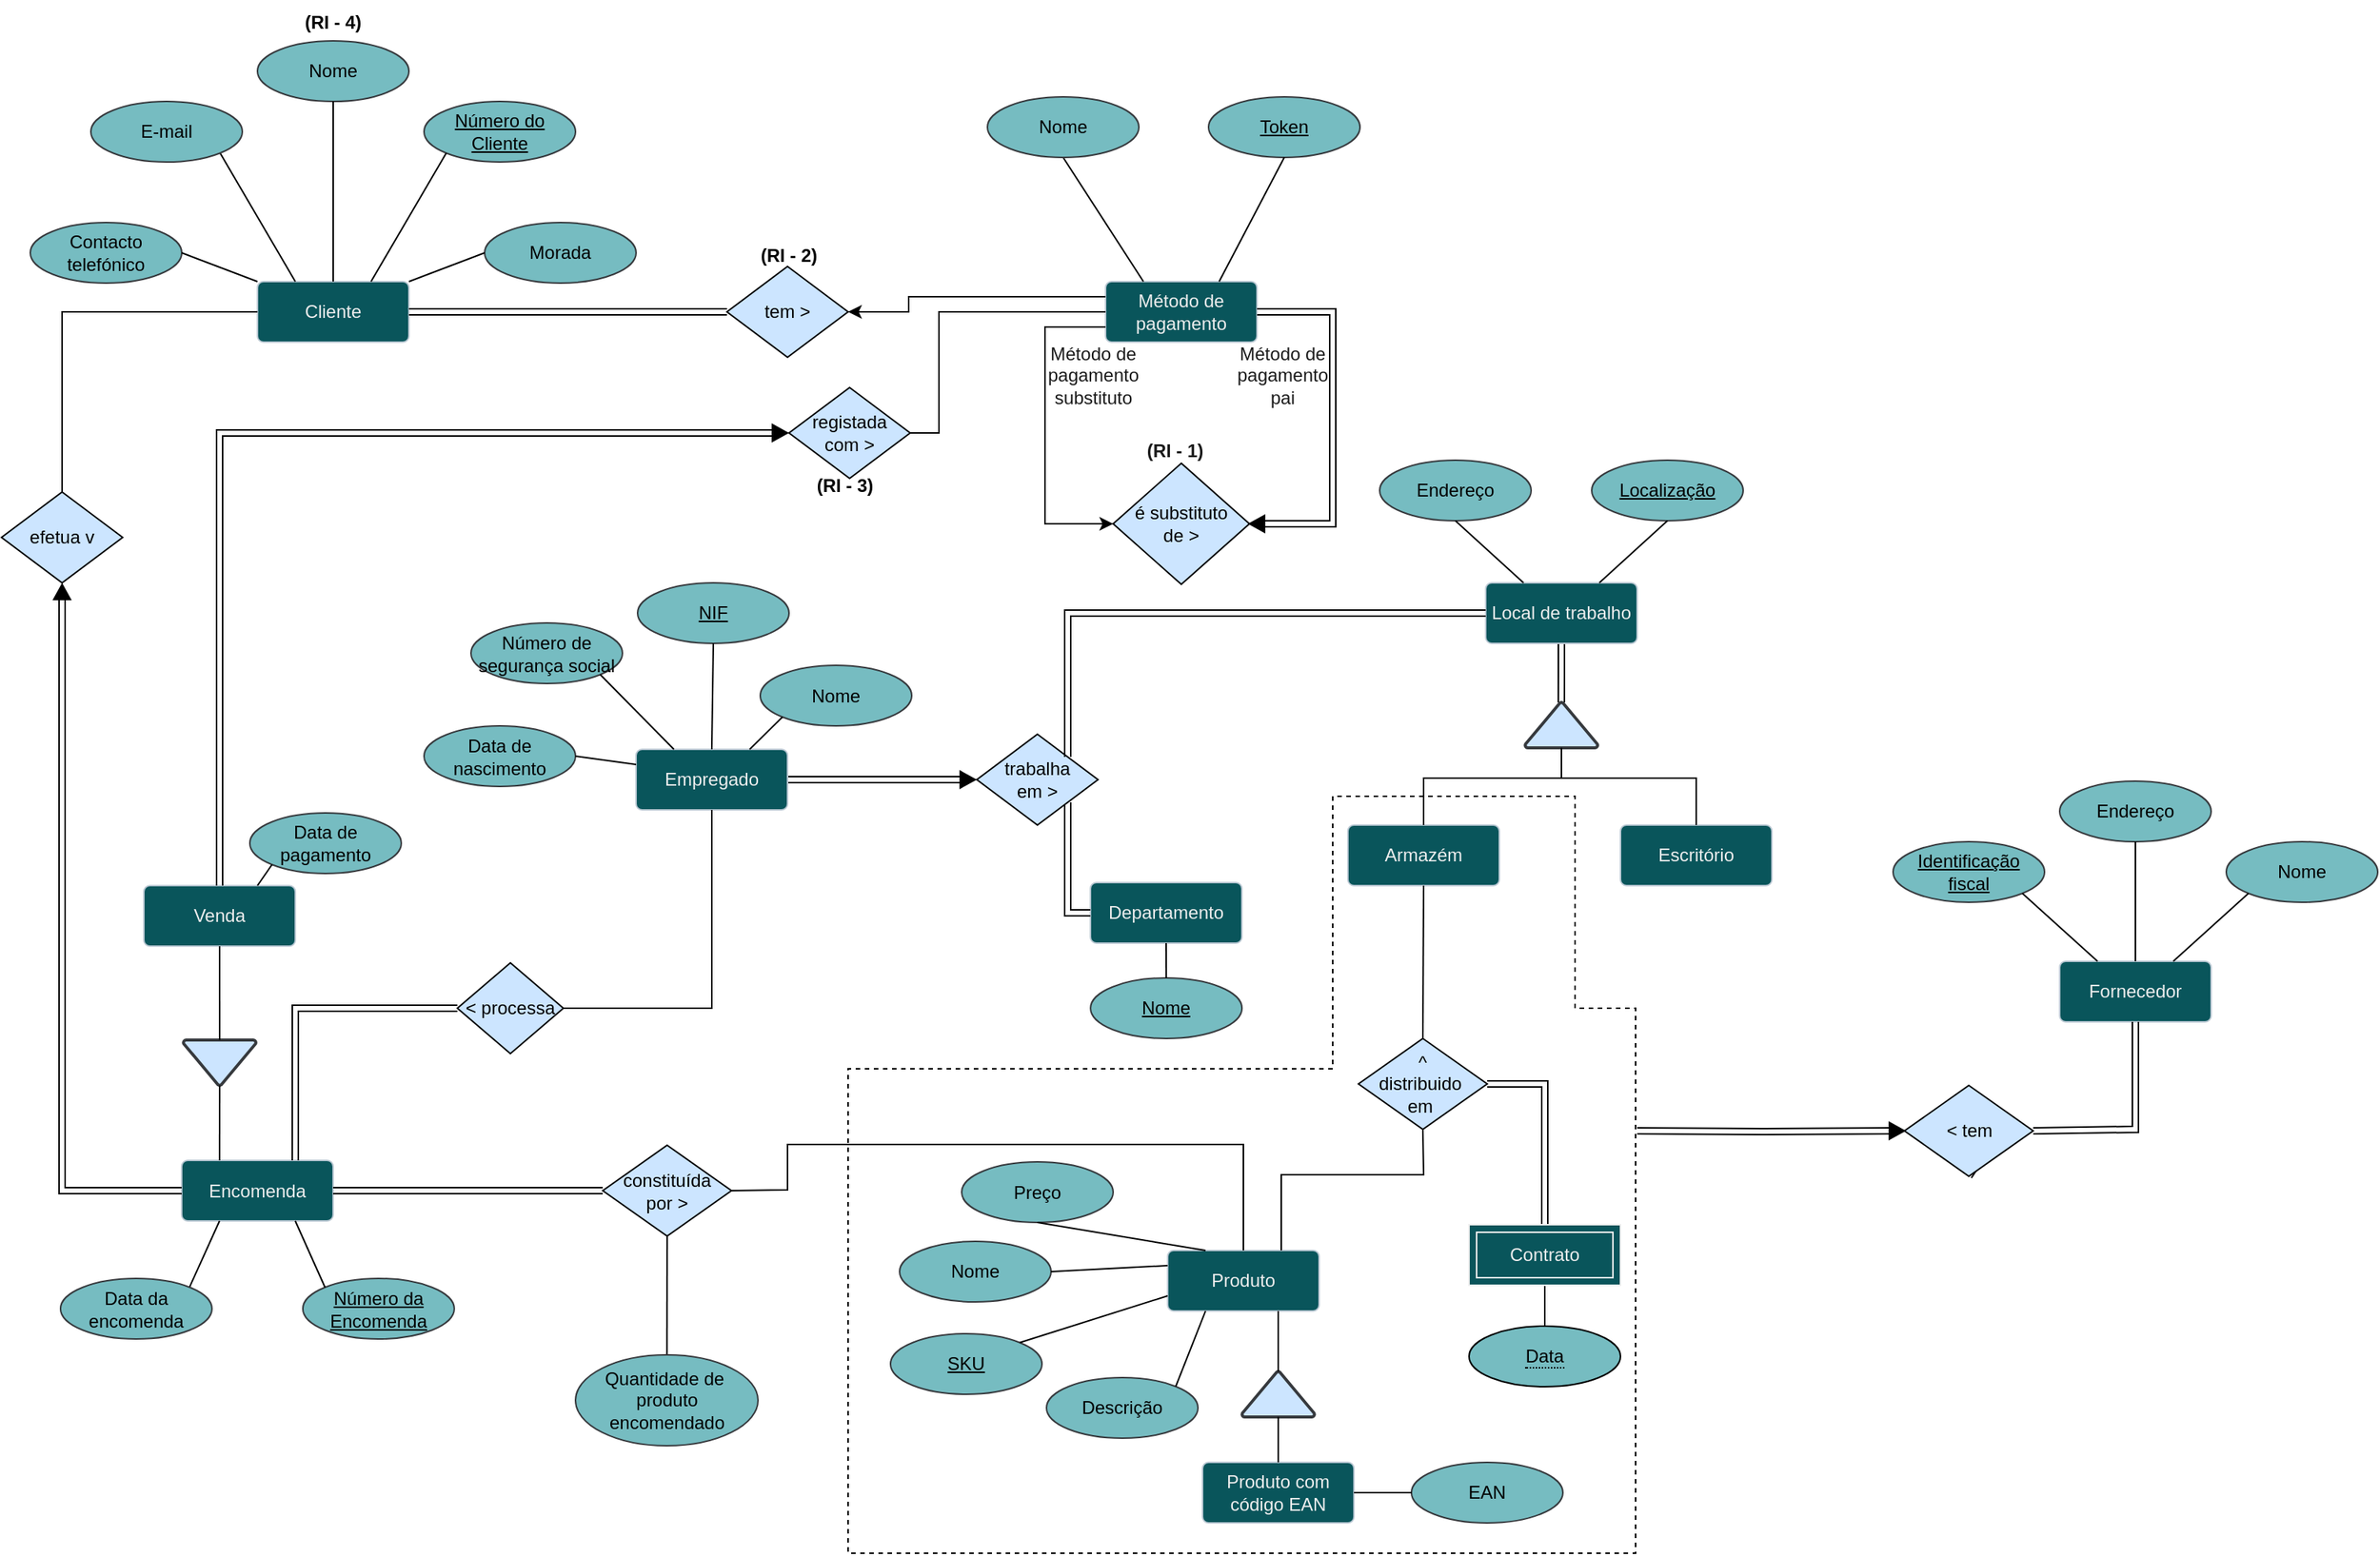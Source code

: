 <mxfile version="21.3.2" type="device">
  <diagram name="Página-1" id="ItoCFEnh0fc0-_jOK2Rc">
    <mxGraphModel dx="1877" dy="1746" grid="1" gridSize="10" guides="1" tooltips="1" connect="1" arrows="1" fold="1" page="1" pageScale="1" pageWidth="827" pageHeight="1169" background="#ffffff" math="0" shadow="0">
      <root>
        <mxCell id="0" />
        <mxCell id="1" parent="0" />
        <mxCell id="ulnthqZ8hp1moQ3BsTgQ-2" value="Cliente" style="rounded=1;arcSize=10;whiteSpace=wrap;html=1;align=center;labelBackgroundColor=none;fillColor=#09555B;strokeColor=#BAC8D3;fontColor=#EEEEEE;" parent="1" vertex="1">
          <mxGeometry x="50" y="40" width="100" height="40" as="geometry" />
        </mxCell>
        <mxCell id="fjhzI5hMC6Ckn3JjvEL3-2" value="Número do Cliente" style="ellipse;whiteSpace=wrap;html=1;align=center;fontStyle=4;labelBackgroundColor=none;fillColor=#76BCC1;strokeColor=#36393d;" parent="1" vertex="1">
          <mxGeometry x="160" y="-79" width="100" height="40" as="geometry" />
        </mxCell>
        <mxCell id="fjhzI5hMC6Ckn3JjvEL3-5" value="Contacto telefónico" style="ellipse;whiteSpace=wrap;html=1;align=center;labelBackgroundColor=none;fillColor=#76BCC1;strokeColor=#36393d;" parent="1" vertex="1">
          <mxGeometry x="-100" y="1" width="100" height="40" as="geometry" />
        </mxCell>
        <mxCell id="fjhzI5hMC6Ckn3JjvEL3-6" value="Morada" style="ellipse;whiteSpace=wrap;html=1;align=center;labelBackgroundColor=none;fillColor=#76BCC1;strokeColor=#36393d;" parent="1" vertex="1">
          <mxGeometry x="200" y="1" width="100" height="40" as="geometry" />
        </mxCell>
        <mxCell id="fjhzI5hMC6Ckn3JjvEL3-8" value="Nome" style="ellipse;whiteSpace=wrap;html=1;align=center;labelBackgroundColor=none;fillColor=#76BCC1;strokeColor=#36393d;" parent="1" vertex="1">
          <mxGeometry x="50" y="-119" width="100" height="40" as="geometry" />
        </mxCell>
        <mxCell id="fjhzI5hMC6Ckn3JjvEL3-13" value="Encomenda" style="rounded=1;arcSize=10;whiteSpace=wrap;html=1;align=center;labelBackgroundColor=none;fillColor=#09555B;strokeColor=#BAC8D3;fontColor=#EEEEEE;" parent="1" vertex="1">
          <mxGeometry x="-0.04" y="620.5" width="100" height="40" as="geometry" />
        </mxCell>
        <mxCell id="fjhzI5hMC6Ckn3JjvEL3-14" value="Número da Encomenda" style="ellipse;whiteSpace=wrap;html=1;align=center;fontStyle=4;labelBackgroundColor=none;fillColor=#76BCC1;strokeColor=#36393d;" parent="1" vertex="1">
          <mxGeometry x="79.96" y="698.5" width="100" height="40" as="geometry" />
        </mxCell>
        <mxCell id="fjhzI5hMC6Ckn3JjvEL3-26" value="Método de pagamento" style="rounded=1;arcSize=10;whiteSpace=wrap;html=1;align=center;labelBackgroundColor=none;fillColor=#09555B;strokeColor=#BAC8D3;fontColor=#EEEEEE;" parent="1" vertex="1">
          <mxGeometry x="610" y="40" width="100" height="40" as="geometry" />
        </mxCell>
        <mxCell id="fjhzI5hMC6Ckn3JjvEL3-27" value="Token" style="ellipse;whiteSpace=wrap;html=1;align=center;fontStyle=4;labelBackgroundColor=none;fillColor=#76BCC1;strokeColor=#36393d;" parent="1" vertex="1">
          <mxGeometry x="678" y="-82" width="100" height="40" as="geometry" />
        </mxCell>
        <mxCell id="fjhzI5hMC6Ckn3JjvEL3-37" value="Método de pagamento substituto" style="text;strokeColor=none;align=center;fillColor=none;html=1;verticalAlign=middle;whiteSpace=wrap;rounded=0;fontColor=#1A1A1A;" parent="1" vertex="1">
          <mxGeometry x="572" y="87" width="60" height="30" as="geometry" />
        </mxCell>
        <mxCell id="fjhzI5hMC6Ckn3JjvEL3-47" value="&lt;b style=&quot;border-color: var(--border-color);&quot;&gt;(RI - 1)&lt;/b&gt;" style="text;strokeColor=none;align=center;fillColor=none;html=1;verticalAlign=middle;whiteSpace=wrap;rounded=0;fontColor=#1A1A1A;" parent="1" vertex="1">
          <mxGeometry x="626" y="137" width="60" height="30" as="geometry" />
        </mxCell>
        <mxCell id="fjhzI5hMC6Ckn3JjvEL3-52" value="Produto" style="rounded=1;arcSize=10;whiteSpace=wrap;html=1;align=center;labelBackgroundColor=none;fillColor=#09555B;strokeColor=#BAC8D3;fontColor=#EEEEEE;" parent="1" vertex="1">
          <mxGeometry x="651" y="680" width="100" height="40" as="geometry" />
        </mxCell>
        <mxCell id="fjhzI5hMC6Ckn3JjvEL3-53" value="SKU" style="ellipse;whiteSpace=wrap;html=1;align=center;fontStyle=4;labelBackgroundColor=none;fillColor=#76BCC1;strokeColor=#36393d;" parent="1" vertex="1">
          <mxGeometry x="468" y="735" width="100" height="40" as="geometry" />
        </mxCell>
        <mxCell id="fjhzI5hMC6Ckn3JjvEL3-56" value="Nome" style="ellipse;whiteSpace=wrap;html=1;align=center;labelBackgroundColor=none;fillColor=#76BCC1;strokeColor=#36393d;shadow=0;" parent="1" vertex="1">
          <mxGeometry x="474" y="674" width="100" height="40" as="geometry" />
        </mxCell>
        <mxCell id="fjhzI5hMC6Ckn3JjvEL3-59" value="Descrição" style="ellipse;whiteSpace=wrap;html=1;align=center;strokeColor=#36393d;fillColor=#76BCC1;" parent="1" vertex="1">
          <mxGeometry x="571" y="764" width="100" height="40" as="geometry" />
        </mxCell>
        <mxCell id="fjhzI5hMC6Ckn3JjvEL3-60" value="Preço" style="ellipse;whiteSpace=wrap;html=1;align=center;strokeColor=#36393d;fillColor=#76BCC1;" parent="1" vertex="1">
          <mxGeometry x="515" y="621.5" width="100" height="40" as="geometry" />
        </mxCell>
        <mxCell id="fjhzI5hMC6Ckn3JjvEL3-69" value="" style="strokeWidth=2;html=1;shape=mxgraph.flowchart.extract_or_measurement;whiteSpace=wrap;strokeColor=#36393d;fillColor=#cce5ff;direction=west;" parent="1" vertex="1">
          <mxGeometry x="1.07" y="541" width="47.93" height="30" as="geometry" />
        </mxCell>
        <mxCell id="fjhzI5hMC6Ckn3JjvEL3-71" value="Venda" style="rounded=1;arcSize=10;whiteSpace=wrap;html=1;align=center;labelBackgroundColor=none;fillColor=#09555B;strokeColor=#BAC8D3;fontColor=#EEEEEE;" parent="1" vertex="1">
          <mxGeometry x="-25" y="439" width="100" height="40" as="geometry" />
        </mxCell>
        <mxCell id="fjhzI5hMC6Ckn3JjvEL3-72" value="Data de pagamento" style="ellipse;whiteSpace=wrap;html=1;align=center;fontStyle=0;labelBackgroundColor=none;fillColor=#76BCC1;strokeColor=#36393d;" parent="1" vertex="1">
          <mxGeometry x="44.96" y="391" width="100" height="40" as="geometry" />
        </mxCell>
        <mxCell id="fjhzI5hMC6Ckn3JjvEL3-76" value="Fornecedor" style="rounded=1;arcSize=10;whiteSpace=wrap;html=1;align=center;labelBackgroundColor=none;fillColor=#09555B;strokeColor=#BAC8D3;fontColor=#EEEEEE;" parent="1" vertex="1">
          <mxGeometry x="1240" y="489" width="100" height="40" as="geometry" />
        </mxCell>
        <mxCell id="fjhzI5hMC6Ckn3JjvEL3-78" value="Nome" style="ellipse;whiteSpace=wrap;html=1;align=center;labelBackgroundColor=none;fillColor=#76BCC1;strokeColor=#36393d;shadow=0;" parent="1" vertex="1">
          <mxGeometry x="1350" y="410" width="100" height="40" as="geometry" />
        </mxCell>
        <mxCell id="fjhzI5hMC6Ckn3JjvEL3-84" value="Endereço" style="ellipse;whiteSpace=wrap;html=1;align=center;strokeColor=#36393d;fillColor=#76BCC1;" parent="1" vertex="1">
          <mxGeometry x="1240" y="370" width="100" height="40" as="geometry" />
        </mxCell>
        <mxCell id="fjhzI5hMC6Ckn3JjvEL3-87" value="Identificação fiscal" style="ellipse;whiteSpace=wrap;html=1;align=center;fontStyle=4;strokeColor=#36393d;fillColor=#76BCC1;" parent="1" vertex="1">
          <mxGeometry x="1130" y="410" width="100" height="40" as="geometry" />
        </mxCell>
        <mxCell id="HBzrt0_QNmEuBICVA7XL-15" style="edgeStyle=orthogonalEdgeStyle;shape=link;rounded=0;orthogonalLoop=1;jettySize=auto;html=1;exitX=1;exitY=0.5;exitDx=0;exitDy=0;entryX=0;entryY=0.5;entryDx=0;entryDy=0;" parent="1" source="fjhzI5hMC6Ckn3JjvEL3-134" target="HBzrt0_QNmEuBICVA7XL-12" edge="1">
          <mxGeometry relative="1" as="geometry" />
        </mxCell>
        <mxCell id="fjhzI5hMC6Ckn3JjvEL3-134" value="Empregado" style="rounded=1;arcSize=10;whiteSpace=wrap;html=1;align=center;labelBackgroundColor=none;fillColor=#09555B;strokeColor=#BAC8D3;fontColor=#EEEEEE;" parent="1" vertex="1">
          <mxGeometry x="300" y="349" width="100" height="40" as="geometry" />
        </mxCell>
        <mxCell id="fjhzI5hMC6Ckn3JjvEL3-135" value="NIF" style="ellipse;whiteSpace=wrap;html=1;align=center;fontStyle=4;labelBackgroundColor=none;fillColor=#76BCC1;strokeColor=#36393d;" parent="1" vertex="1">
          <mxGeometry x="301" y="239" width="100" height="40" as="geometry" />
        </mxCell>
        <mxCell id="fjhzI5hMC6Ckn3JjvEL3-137" value="Data de nascimento" style="ellipse;whiteSpace=wrap;html=1;align=center;labelBackgroundColor=none;fillColor=#76BCC1;strokeColor=#36393d;" parent="1" vertex="1">
          <mxGeometry x="160" y="333.5" width="100" height="40" as="geometry" />
        </mxCell>
        <mxCell id="fjhzI5hMC6Ckn3JjvEL3-138" value="Nome" style="ellipse;whiteSpace=wrap;html=1;align=center;labelBackgroundColor=none;fillColor=#76BCC1;strokeColor=#36393d;" parent="1" vertex="1">
          <mxGeometry x="382" y="293.5" width="100" height="40" as="geometry" />
        </mxCell>
        <mxCell id="fjhzI5hMC6Ckn3JjvEL3-149" value="Número de segurança social" style="ellipse;whiteSpace=wrap;html=1;align=center;strokeColor=#36393d;fillColor=#76BCC1;" parent="1" vertex="1">
          <mxGeometry x="191" y="265.5" width="100" height="40" as="geometry" />
        </mxCell>
        <mxCell id="fjhzI5hMC6Ckn3JjvEL3-152" value="Departamento" style="rounded=1;arcSize=10;whiteSpace=wrap;html=1;align=center;labelBackgroundColor=none;fillColor=#09555B;strokeColor=#BAC8D3;fontColor=#EEEEEE;" parent="1" vertex="1">
          <mxGeometry x="600" y="437" width="100" height="40" as="geometry" />
        </mxCell>
        <mxCell id="fjhzI5hMC6Ckn3JjvEL3-155" style="edgeStyle=orthogonalEdgeStyle;shape=link;rounded=0;orthogonalLoop=1;jettySize=auto;html=1;exitX=0.5;exitY=1;exitDx=0;exitDy=0;strokeColor=#000000;fontColor=#1A1A1A;" parent="1" source="fjhzI5hMC6Ckn3JjvEL3-156" target="fjhzI5hMC6Ckn3JjvEL3-160" edge="1">
          <mxGeometry relative="1" as="geometry">
            <mxPoint x="887.429" y="380" as="targetPoint" />
          </mxGeometry>
        </mxCell>
        <mxCell id="fjhzI5hMC6Ckn3JjvEL3-156" value="Local de trabalho" style="rounded=1;arcSize=10;whiteSpace=wrap;html=1;align=center;labelBackgroundColor=none;fillColor=#09555B;strokeColor=#BAC8D3;fontColor=#EEEEEE;" parent="1" vertex="1">
          <mxGeometry x="861" y="239" width="100" height="40" as="geometry" />
        </mxCell>
        <mxCell id="fjhzI5hMC6Ckn3JjvEL3-157" value="Localização" style="ellipse;whiteSpace=wrap;html=1;align=center;fontStyle=4;labelBackgroundColor=none;fillColor=#76BCC1;strokeColor=#36393d;" parent="1" vertex="1">
          <mxGeometry x="931" y="158" width="100" height="40" as="geometry" />
        </mxCell>
        <mxCell id="fjhzI5hMC6Ckn3JjvEL3-159" value="Endereço" style="ellipse;whiteSpace=wrap;html=1;align=center;labelBackgroundColor=none;fillColor=#76bcc1;strokeColor=#36393d;shadow=0;gradientColor=none;" parent="1" vertex="1">
          <mxGeometry x="791" y="158" width="100" height="40" as="geometry" />
        </mxCell>
        <mxCell id="fjhzI5hMC6Ckn3JjvEL3-160" value="" style="strokeWidth=2;html=1;shape=mxgraph.flowchart.extract_or_measurement;whiteSpace=wrap;strokeColor=#36393d;fillColor=#cce5ff;" parent="1" vertex="1">
          <mxGeometry x="887.04" y="318" width="47.93" height="30" as="geometry" />
        </mxCell>
        <mxCell id="fjhzI5hMC6Ckn3JjvEL3-161" value="Escritório" style="rounded=1;arcSize=10;whiteSpace=wrap;html=1;align=center;labelBackgroundColor=none;fillColor=#09555B;strokeColor=#BAC8D3;fontColor=#EEEEEE;" parent="1" vertex="1">
          <mxGeometry x="950" y="399" width="100" height="40" as="geometry" />
        </mxCell>
        <mxCell id="fjhzI5hMC6Ckn3JjvEL3-163" value="" style="endArrow=none;html=1;rounded=0;strokeColor=#000000;fontColor=#1A1A1A;exitX=0.5;exitY=1;exitDx=0;exitDy=0;exitPerimeter=0;entryX=0.5;entryY=0;entryDx=0;entryDy=0;" parent="1" source="fjhzI5hMC6Ckn3JjvEL3-160" target="fjhzI5hMC6Ckn3JjvEL3-161" edge="1">
          <mxGeometry relative="1" as="geometry">
            <mxPoint x="837" y="360" as="sourcePoint" />
            <mxPoint x="997" y="360" as="targetPoint" />
            <Array as="points">
              <mxPoint x="911" y="368" />
              <mxPoint x="1000" y="368" />
            </Array>
          </mxGeometry>
        </mxCell>
        <mxCell id="fjhzI5hMC6Ckn3JjvEL3-172" value="Armazém" style="rounded=1;arcSize=10;whiteSpace=wrap;html=1;align=center;labelBackgroundColor=none;fillColor=#09555B;strokeColor=#BAC8D3;fontColor=#EEEEEE;" parent="1" vertex="1">
          <mxGeometry x="770" y="399" width="100" height="40" as="geometry" />
        </mxCell>
        <mxCell id="fjhzI5hMC6Ckn3JjvEL3-173" value="" style="endArrow=none;html=1;rounded=0;strokeColor=#000000;fontColor=#1A1A1A;exitX=0.5;exitY=1;exitDx=0;exitDy=0;exitPerimeter=0;entryX=0.5;entryY=0;entryDx=0;entryDy=0;" parent="1" source="fjhzI5hMC6Ckn3JjvEL3-160" target="fjhzI5hMC6Ckn3JjvEL3-172" edge="1">
          <mxGeometry relative="1" as="geometry">
            <mxPoint x="911" y="318" as="sourcePoint" />
            <mxPoint x="1071" y="318" as="targetPoint" />
            <Array as="points">
              <mxPoint x="911" y="368" />
              <mxPoint x="820" y="368" />
            </Array>
          </mxGeometry>
        </mxCell>
        <mxCell id="fsZiaamCpNhLpa2996Bd-9" value="&lt;font&gt;tem &amp;gt;&lt;/font&gt;" style="shape=rhombus;perimeter=rhombusPerimeter;whiteSpace=wrap;html=1;align=center;fillColor=#CCE5FF;fontColor=#000000;" parent="1" vertex="1">
          <mxGeometry x="360" y="30" width="80" height="60" as="geometry" />
        </mxCell>
        <mxCell id="fsZiaamCpNhLpa2996Bd-11" style="edgeStyle=orthogonalEdgeStyle;shape=link;rounded=0;orthogonalLoop=1;jettySize=auto;html=1;exitX=0;exitY=0.5;exitDx=0;exitDy=0;strokeColor=#000000;fontColor=#1A1A1A;entryX=1;entryY=0.5;entryDx=0;entryDy=0;" parent="1" source="fsZiaamCpNhLpa2996Bd-9" target="ulnthqZ8hp1moQ3BsTgQ-2" edge="1">
          <mxGeometry relative="1" as="geometry">
            <mxPoint x="249.55" y="80" as="targetPoint" />
            <mxPoint x="249.55" y="40" as="sourcePoint" />
            <Array as="points" />
          </mxGeometry>
        </mxCell>
        <mxCell id="fsZiaamCpNhLpa2996Bd-13" value="" style="edgeStyle=orthogonalEdgeStyle;rounded=0;orthogonalLoop=1;jettySize=auto;html=1;strokeColor=#000000;exitX=0;exitY=0.25;exitDx=0;exitDy=0;entryX=1;entryY=0.5;entryDx=0;entryDy=0;" parent="1" source="fjhzI5hMC6Ckn3JjvEL3-26" target="fsZiaamCpNhLpa2996Bd-9" edge="1">
          <mxGeometry relative="1" as="geometry">
            <Array as="points">
              <mxPoint x="480" y="50" />
              <mxPoint x="480" y="60" />
            </Array>
            <mxPoint x="530" y="86" as="sourcePoint" />
            <mxPoint x="390" y="216" as="targetPoint" />
          </mxGeometry>
        </mxCell>
        <mxCell id="fsZiaamCpNhLpa2996Bd-14" value="&lt;b&gt;(RI - 2)&lt;/b&gt;" style="text;strokeColor=none;align=center;fillColor=none;html=1;verticalAlign=middle;whiteSpace=wrap;rounded=0;" parent="1" vertex="1">
          <mxGeometry x="371" y="8" width="60" height="30" as="geometry" />
        </mxCell>
        <mxCell id="fsZiaamCpNhLpa2996Bd-16" value="&lt;font&gt;é substituto&lt;br&gt;de &amp;gt;&lt;/font&gt;" style="shape=rhombus;perimeter=rhombusPerimeter;whiteSpace=wrap;html=1;align=center;fillColor=#CCE5FF;fontColor=#000000;" parent="1" vertex="1">
          <mxGeometry x="615" y="160" width="90" height="80" as="geometry" />
        </mxCell>
        <mxCell id="fsZiaamCpNhLpa2996Bd-22" value="&lt;font&gt;efetua v&lt;/font&gt;" style="shape=rhombus;perimeter=rhombusPerimeter;whiteSpace=wrap;html=1;align=center;fillColor=#CCE5FF;fontColor=#000000;" parent="1" vertex="1">
          <mxGeometry x="-119" y="179" width="80" height="60" as="geometry" />
        </mxCell>
        <mxCell id="fsZiaamCpNhLpa2996Bd-30" value="" style="endArrow=none;html=1;rounded=0;entryX=0;entryY=0.5;entryDx=0;entryDy=0;exitX=0.5;exitY=0;exitDx=0;exitDy=0;" parent="1" source="fsZiaamCpNhLpa2996Bd-22" target="ulnthqZ8hp1moQ3BsTgQ-2" edge="1">
          <mxGeometry relative="1" as="geometry">
            <mxPoint x="-90" y="109" as="sourcePoint" />
            <mxPoint x="70" y="109" as="targetPoint" />
            <Array as="points">
              <mxPoint x="-79" y="60" />
              <mxPoint y="60" />
            </Array>
          </mxGeometry>
        </mxCell>
        <mxCell id="fsZiaamCpNhLpa2996Bd-35" style="edgeStyle=orthogonalEdgeStyle;shape=link;rounded=0;orthogonalLoop=1;jettySize=auto;html=1;exitX=0;exitY=0.5;exitDx=0;exitDy=0;strokeColor=#000000;fontColor=#1A1A1A;entryX=1;entryY=0.5;entryDx=0;entryDy=0;" parent="1" source="fsZiaamCpNhLpa2996Bd-36" target="fjhzI5hMC6Ckn3JjvEL3-13" edge="1">
          <mxGeometry relative="1" as="geometry">
            <mxPoint x="270" y="420.57" as="targetPoint" />
            <mxPoint x="480" y="420.57" as="sourcePoint" />
            <Array as="points" />
          </mxGeometry>
        </mxCell>
        <mxCell id="fsZiaamCpNhLpa2996Bd-36" value="&lt;font&gt;constituída&lt;br&gt;por &amp;gt;&lt;/font&gt;" style="shape=rhombus;perimeter=rhombusPerimeter;whiteSpace=wrap;html=1;align=center;fillColor=#CCE5FF;fontColor=#000000;" parent="1" vertex="1">
          <mxGeometry x="278" y="610.5" width="85" height="60" as="geometry" />
        </mxCell>
        <mxCell id="fsZiaamCpNhLpa2996Bd-37" value="" style="endArrow=none;html=1;rounded=0;exitX=1;exitY=0.5;exitDx=0;exitDy=0;entryX=0.5;entryY=0;entryDx=0;entryDy=0;" parent="1" source="fsZiaamCpNhLpa2996Bd-36" target="fjhzI5hMC6Ckn3JjvEL3-52" edge="1">
          <mxGeometry relative="1" as="geometry">
            <mxPoint x="350" y="276.7" as="sourcePoint" />
            <mxPoint x="510" y="276.7" as="targetPoint" />
            <Array as="points">
              <mxPoint x="400" y="640" />
              <mxPoint x="400" y="610" />
              <mxPoint x="520" y="610" />
              <mxPoint x="600" y="610" />
              <mxPoint x="660" y="610" />
              <mxPoint x="701" y="610" />
            </Array>
          </mxGeometry>
        </mxCell>
        <mxCell id="fsZiaamCpNhLpa2996Bd-38" value="" style="endArrow=none;html=1;rounded=0;entryX=0.5;entryY=1;entryDx=0;entryDy=0;exitX=0.5;exitY=1;exitDx=0;exitDy=0;" parent="1" source="fsZiaamCpNhLpa2996Bd-36" target="fsZiaamCpNhLpa2996Bd-39" edge="1">
          <mxGeometry relative="1" as="geometry">
            <mxPoint x="290" y="720" as="sourcePoint" />
            <mxPoint x="514.75" y="310" as="targetPoint" />
          </mxGeometry>
        </mxCell>
        <mxCell id="fsZiaamCpNhLpa2996Bd-39" value="Quantidade de&amp;nbsp;&lt;br&gt;produto encomendado" style="ellipse;whiteSpace=wrap;html=1;align=center;labelBackgroundColor=none;fillColor=#76BCC1;strokeColor=#36393d;shadow=0;" parent="1" vertex="1">
          <mxGeometry x="260" y="749" width="120.5" height="60" as="geometry" />
        </mxCell>
        <mxCell id="fsZiaamCpNhLpa2996Bd-45" value="&lt;font&gt;registada&lt;br&gt;com &amp;gt;&lt;/font&gt;" style="shape=rhombus;perimeter=rhombusPerimeter;whiteSpace=wrap;html=1;align=center;fillColor=#CCE5FF;fontColor=#000000;" parent="1" vertex="1">
          <mxGeometry x="401" y="110" width="80" height="60" as="geometry" />
        </mxCell>
        <mxCell id="fsZiaamCpNhLpa2996Bd-47" value="" style="endArrow=none;html=1;rounded=0;exitX=1;exitY=0.5;exitDx=0;exitDy=0;entryX=0;entryY=0.5;entryDx=0;entryDy=0;" parent="1" source="fsZiaamCpNhLpa2996Bd-45" target="fjhzI5hMC6Ckn3JjvEL3-26" edge="1">
          <mxGeometry relative="1" as="geometry">
            <mxPoint x="360" y="110" as="sourcePoint" />
            <mxPoint x="520" y="110" as="targetPoint" />
            <Array as="points">
              <mxPoint x="500" y="140" />
              <mxPoint x="500" y="60" />
            </Array>
          </mxGeometry>
        </mxCell>
        <mxCell id="fsZiaamCpNhLpa2996Bd-49" value="&lt;b&gt;(RI - 3)&lt;/b&gt;" style="text;strokeColor=none;align=center;fillColor=none;html=1;verticalAlign=middle;whiteSpace=wrap;rounded=0;" parent="1" vertex="1">
          <mxGeometry x="408" y="160" width="60" height="30" as="geometry" />
        </mxCell>
        <mxCell id="VXz65jd6t61WfwNRBwZR-2" value="" style="endArrow=none;html=1;rounded=0;exitX=1;exitY=0.5;exitDx=0;exitDy=0;entryX=0;entryY=0;entryDx=0;entryDy=0;" parent="1" source="fjhzI5hMC6Ckn3JjvEL3-5" target="ulnthqZ8hp1moQ3BsTgQ-2" edge="1">
          <mxGeometry relative="1" as="geometry">
            <mxPoint x="10" y="100" as="sourcePoint" />
            <mxPoint x="170" y="100" as="targetPoint" />
          </mxGeometry>
        </mxCell>
        <mxCell id="VXz65jd6t61WfwNRBwZR-3" value="" style="endArrow=none;html=1;rounded=0;exitX=1;exitY=1;exitDx=0;exitDy=0;entryX=0.25;entryY=0;entryDx=0;entryDy=0;" parent="1" source="HBzrt0_QNmEuBICVA7XL-3" target="ulnthqZ8hp1moQ3BsTgQ-2" edge="1">
          <mxGeometry relative="1" as="geometry">
            <mxPoint x="25.233" y="-44.809" as="sourcePoint" />
            <mxPoint x="60" y="50" as="targetPoint" />
          </mxGeometry>
        </mxCell>
        <mxCell id="VXz65jd6t61WfwNRBwZR-4" value="" style="endArrow=none;html=1;rounded=0;exitX=0.5;exitY=1;exitDx=0;exitDy=0;entryX=0.5;entryY=0;entryDx=0;entryDy=0;" parent="1" source="fjhzI5hMC6Ckn3JjvEL3-8" target="ulnthqZ8hp1moQ3BsTgQ-2" edge="1">
          <mxGeometry relative="1" as="geometry">
            <mxPoint x="60" y="-47" as="sourcePoint" />
            <mxPoint x="135" y="38" as="targetPoint" />
          </mxGeometry>
        </mxCell>
        <mxCell id="VXz65jd6t61WfwNRBwZR-5" value="" style="endArrow=none;html=1;rounded=0;exitX=0;exitY=1;exitDx=0;exitDy=0;entryX=0.75;entryY=0;entryDx=0;entryDy=0;" parent="1" source="fjhzI5hMC6Ckn3JjvEL3-2" target="ulnthqZ8hp1moQ3BsTgQ-2" edge="1">
          <mxGeometry relative="1" as="geometry">
            <mxPoint x="119.96" y="-47" as="sourcePoint" />
            <mxPoint x="169.96" y="38" as="targetPoint" />
          </mxGeometry>
        </mxCell>
        <mxCell id="VXz65jd6t61WfwNRBwZR-6" value="" style="endArrow=none;html=1;rounded=0;exitX=1;exitY=0;exitDx=0;exitDy=0;entryX=0;entryY=0.5;entryDx=0;entryDy=0;" parent="1" source="ulnthqZ8hp1moQ3BsTgQ-2" target="fjhzI5hMC6Ckn3JjvEL3-6" edge="1">
          <mxGeometry relative="1" as="geometry">
            <mxPoint x="160" y="22" as="sourcePoint" />
            <mxPoint x="210" y="41" as="targetPoint" />
          </mxGeometry>
        </mxCell>
        <mxCell id="VXz65jd6t61WfwNRBwZR-7" value="" style="endArrow=none;html=1;rounded=0;exitX=0.5;exitY=1;exitDx=0;exitDy=0;entryX=0.25;entryY=0;entryDx=0;entryDy=0;" parent="1" source="CCsuW4YI19WVbK_dI1q7-1" target="fjhzI5hMC6Ckn3JjvEL3-26" edge="1">
          <mxGeometry relative="1" as="geometry">
            <mxPoint x="592" y="-42" as="sourcePoint" />
            <mxPoint x="550" y="8" as="targetPoint" />
          </mxGeometry>
        </mxCell>
        <mxCell id="VXz65jd6t61WfwNRBwZR-8" value="" style="endArrow=none;html=1;rounded=0;exitX=0.5;exitY=1;exitDx=0;exitDy=0;entryX=0.75;entryY=0;entryDx=0;entryDy=0;" parent="1" source="fjhzI5hMC6Ckn3JjvEL3-27" target="fjhzI5hMC6Ckn3JjvEL3-26" edge="1">
          <mxGeometry relative="1" as="geometry">
            <mxPoint x="649" y="-32" as="sourcePoint" />
            <mxPoint x="696" y="50" as="targetPoint" />
          </mxGeometry>
        </mxCell>
        <mxCell id="VXz65jd6t61WfwNRBwZR-9" value="" style="endArrow=none;html=1;rounded=0;entryX=0.25;entryY=0;entryDx=0;entryDy=0;exitX=0.5;exitY=1;exitDx=0;exitDy=0;" parent="1" source="fjhzI5hMC6Ckn3JjvEL3-60" target="fjhzI5hMC6Ckn3JjvEL3-52" edge="1">
          <mxGeometry relative="1" as="geometry">
            <mxPoint x="511" y="534" as="sourcePoint" />
            <mxPoint x="592.5" y="578" as="targetPoint" />
          </mxGeometry>
        </mxCell>
        <mxCell id="VXz65jd6t61WfwNRBwZR-10" value="" style="endArrow=none;html=1;rounded=0;entryX=0;entryY=0.25;entryDx=0;entryDy=0;exitX=1;exitY=0.5;exitDx=0;exitDy=0;" parent="1" source="fjhzI5hMC6Ckn3JjvEL3-56" target="fjhzI5hMC6Ckn3JjvEL3-52" edge="1">
          <mxGeometry relative="1" as="geometry">
            <mxPoint x="741" y="614.5" as="sourcePoint" />
            <mxPoint x="826" y="693.5" as="targetPoint" />
          </mxGeometry>
        </mxCell>
        <mxCell id="VXz65jd6t61WfwNRBwZR-11" value="" style="endArrow=none;html=1;rounded=0;exitX=1;exitY=0;exitDx=0;exitDy=0;entryX=0;entryY=0.75;entryDx=0;entryDy=0;" parent="1" source="fjhzI5hMC6Ckn3JjvEL3-53" target="fjhzI5hMC6Ckn3JjvEL3-52" edge="1">
          <mxGeometry relative="1" as="geometry">
            <mxPoint x="786" y="598" as="sourcePoint" />
            <mxPoint x="620" y="705" as="targetPoint" />
          </mxGeometry>
        </mxCell>
        <mxCell id="VXz65jd6t61WfwNRBwZR-12" value="" style="endArrow=none;html=1;rounded=0;exitX=1;exitY=0;exitDx=0;exitDy=0;entryX=0.25;entryY=1;entryDx=0;entryDy=0;" parent="1" source="fjhzI5hMC6Ckn3JjvEL3-59" target="fjhzI5hMC6Ckn3JjvEL3-52" edge="1">
          <mxGeometry relative="1" as="geometry">
            <mxPoint x="811" y="664" as="sourcePoint" />
            <mxPoint x="761" y="683" as="targetPoint" />
          </mxGeometry>
        </mxCell>
        <mxCell id="VXz65jd6t61WfwNRBwZR-14" value="" style="endArrow=none;html=1;rounded=0;exitX=0.75;exitY=1;exitDx=0;exitDy=0;entryX=0;entryY=0;entryDx=0;entryDy=0;" parent="1" source="fjhzI5hMC6Ckn3JjvEL3-13" target="fjhzI5hMC6Ckn3JjvEL3-14" edge="1">
          <mxGeometry relative="1" as="geometry">
            <mxPoint x="89.31" y="671.5" as="sourcePoint" />
            <mxPoint x="89.31" y="748.5" as="targetPoint" />
          </mxGeometry>
        </mxCell>
        <mxCell id="VXz65jd6t61WfwNRBwZR-15" value="" style="endArrow=none;html=1;rounded=0;exitX=0.25;exitY=1;exitDx=0;exitDy=0;entryX=1;entryY=0;entryDx=0;entryDy=0;" parent="1" source="fjhzI5hMC6Ckn3JjvEL3-13" target="HBzrt0_QNmEuBICVA7XL-1" edge="1">
          <mxGeometry relative="1" as="geometry">
            <mxPoint x="-10" y="690.5" as="sourcePoint" />
            <mxPoint x="-34.767" y="704.309" as="targetPoint" />
          </mxGeometry>
        </mxCell>
        <mxCell id="VXz65jd6t61WfwNRBwZR-16" value="" style="endArrow=none;html=1;rounded=0;exitX=0;exitY=1;exitDx=0;exitDy=0;entryX=0.75;entryY=0;entryDx=0;entryDy=0;" parent="1" source="fjhzI5hMC6Ckn3JjvEL3-138" target="fjhzI5hMC6Ckn3JjvEL3-134" edge="1">
          <mxGeometry relative="1" as="geometry">
            <mxPoint x="590" y="393.5" as="sourcePoint" />
            <mxPoint x="625" y="436.5" as="targetPoint" />
          </mxGeometry>
        </mxCell>
        <mxCell id="VXz65jd6t61WfwNRBwZR-17" value="" style="endArrow=none;html=1;rounded=0;exitX=0.5;exitY=1;exitDx=0;exitDy=0;entryX=0.5;entryY=0;entryDx=0;entryDy=0;" parent="1" source="fjhzI5hMC6Ckn3JjvEL3-135" target="fjhzI5hMC6Ckn3JjvEL3-134" edge="1">
          <mxGeometry relative="1" as="geometry">
            <mxPoint x="423.97" y="323.5" as="sourcePoint" />
            <mxPoint x="373.97" y="342.5" as="targetPoint" />
          </mxGeometry>
        </mxCell>
        <mxCell id="VXz65jd6t61WfwNRBwZR-18" value="" style="endArrow=none;html=1;rounded=0;exitX=1;exitY=1;exitDx=0;exitDy=0;entryX=0.25;entryY=0;entryDx=0;entryDy=0;" parent="1" source="fjhzI5hMC6Ckn3JjvEL3-149" target="fjhzI5hMC6Ckn3JjvEL3-134" edge="1">
          <mxGeometry relative="1" as="geometry">
            <mxPoint x="370" y="273.5" as="sourcePoint" />
            <mxPoint x="320" y="358.5" as="targetPoint" />
          </mxGeometry>
        </mxCell>
        <mxCell id="VXz65jd6t61WfwNRBwZR-19" value="" style="endArrow=none;html=1;rounded=0;exitX=1;exitY=0.5;exitDx=0;exitDy=0;entryX=0;entryY=0.25;entryDx=0;entryDy=0;" parent="1" source="fjhzI5hMC6Ckn3JjvEL3-137" target="fjhzI5hMC6Ckn3JjvEL3-134" edge="1">
          <mxGeometry relative="1" as="geometry">
            <mxPoint x="280" y="350" as="sourcePoint" />
            <mxPoint x="230" y="435" as="targetPoint" />
          </mxGeometry>
        </mxCell>
        <mxCell id="VXz65jd6t61WfwNRBwZR-20" value="" style="endArrow=none;html=1;rounded=0;exitX=0.5;exitY=1;exitDx=0;exitDy=0;entryX=0.75;entryY=0;entryDx=0;entryDy=0;" parent="1" source="fjhzI5hMC6Ckn3JjvEL3-157" target="fjhzI5hMC6Ckn3JjvEL3-156" edge="1">
          <mxGeometry relative="1" as="geometry">
            <mxPoint x="1091" y="215.5" as="sourcePoint" />
            <mxPoint x="1041" y="300.5" as="targetPoint" />
          </mxGeometry>
        </mxCell>
        <mxCell id="VXz65jd6t61WfwNRBwZR-21" value="" style="endArrow=none;html=1;rounded=0;exitX=0.5;exitY=1;exitDx=0;exitDy=0;entryX=0.25;entryY=0;entryDx=0;entryDy=0;" parent="1" source="fjhzI5hMC6Ckn3JjvEL3-159" target="fjhzI5hMC6Ckn3JjvEL3-156" edge="1">
          <mxGeometry relative="1" as="geometry">
            <mxPoint x="799" y="215.5" as="sourcePoint" />
            <mxPoint x="749" y="300.5" as="targetPoint" />
          </mxGeometry>
        </mxCell>
        <mxCell id="VXz65jd6t61WfwNRBwZR-22" value="" style="endArrow=none;html=1;rounded=0;exitX=0.5;exitY=0;exitDx=0;exitDy=0;entryX=0.5;entryY=1;entryDx=0;entryDy=0;" parent="1" source="CCsuW4YI19WVbK_dI1q7-9" target="CCsuW4YI19WVbK_dI1q7-8" edge="1">
          <mxGeometry relative="1" as="geometry">
            <mxPoint x="900" y="759" as="sourcePoint" />
            <mxPoint x="900" y="713" as="targetPoint" />
          </mxGeometry>
        </mxCell>
        <mxCell id="VXz65jd6t61WfwNRBwZR-23" value="" style="endArrow=none;html=1;rounded=0;exitX=1;exitY=1;exitDx=0;exitDy=0;entryX=0.25;entryY=0;entryDx=0;entryDy=0;" parent="1" source="fjhzI5hMC6Ckn3JjvEL3-87" target="fjhzI5hMC6Ckn3JjvEL3-76" edge="1">
          <mxGeometry relative="1" as="geometry">
            <mxPoint x="1280" y="550" as="sourcePoint" />
            <mxPoint x="1280" y="591" as="targetPoint" />
          </mxGeometry>
        </mxCell>
        <mxCell id="VXz65jd6t61WfwNRBwZR-24" value="" style="endArrow=none;html=1;rounded=0;exitX=0.5;exitY=1;exitDx=0;exitDy=0;entryX=0.5;entryY=0;entryDx=0;entryDy=0;" parent="1" source="fjhzI5hMC6Ckn3JjvEL3-84" target="fjhzI5hMC6Ckn3JjvEL3-76" edge="1">
          <mxGeometry relative="1" as="geometry">
            <mxPoint x="1310" y="549" as="sourcePoint" />
            <mxPoint x="1310" y="590" as="targetPoint" />
          </mxGeometry>
        </mxCell>
        <mxCell id="VXz65jd6t61WfwNRBwZR-25" value="" style="endArrow=none;html=1;rounded=0;exitX=0;exitY=1;exitDx=0;exitDy=0;entryX=0.75;entryY=0;entryDx=0;entryDy=0;" parent="1" source="fjhzI5hMC6Ckn3JjvEL3-78" target="fjhzI5hMC6Ckn3JjvEL3-76" edge="1">
          <mxGeometry relative="1" as="geometry">
            <mxPoint x="1360" y="559" as="sourcePoint" />
            <mxPoint x="1370" y="490" as="targetPoint" />
          </mxGeometry>
        </mxCell>
        <mxCell id="9rSobXGpRNCFVjJ1lTww-1" value="" style="endArrow=none;html=1;rounded=0;exitX=0.75;exitY=0;exitDx=0;exitDy=0;entryX=0;entryY=1;entryDx=0;entryDy=0;" parent="1" source="fjhzI5hMC6Ckn3JjvEL3-71" target="fjhzI5hMC6Ckn3JjvEL3-72" edge="1">
          <mxGeometry relative="1" as="geometry">
            <mxPoint x="352.5" y="242" as="sourcePoint" />
            <mxPoint x="30" y="380" as="targetPoint" />
          </mxGeometry>
        </mxCell>
        <mxCell id="9rSobXGpRNCFVjJ1lTww-3" value="" style="endArrow=none;dashed=1;html=1;rounded=0;" parent="1" edge="1">
          <mxGeometry width="50" height="50" relative="1" as="geometry">
            <mxPoint x="960" y="840" as="sourcePoint" />
            <mxPoint x="960" y="840" as="targetPoint" />
            <Array as="points">
              <mxPoint x="960" y="520" />
              <mxPoint x="920" y="520" />
              <mxPoint x="920" y="380" />
              <mxPoint x="760" y="380" />
              <mxPoint x="760" y="560" />
              <mxPoint x="440" y="560" />
              <mxPoint x="440" y="840" />
              <mxPoint x="440" y="880" />
              <mxPoint x="700" y="880" />
              <mxPoint x="960" y="880" />
            </Array>
          </mxGeometry>
        </mxCell>
        <mxCell id="9rSobXGpRNCFVjJ1lTww-4" value="&lt;font&gt;^&lt;br&gt;distribuido&amp;nbsp;&lt;br&gt;em&amp;nbsp;&lt;br&gt;&lt;/font&gt;" style="shape=rhombus;perimeter=rhombusPerimeter;whiteSpace=wrap;html=1;align=center;fillColor=#CCE5FF;fontColor=#000000;" parent="1" vertex="1">
          <mxGeometry x="777" y="540" width="85" height="60" as="geometry" />
        </mxCell>
        <mxCell id="9rSobXGpRNCFVjJ1lTww-5" value="" style="endArrow=none;html=1;rounded=0;shape=link;entryX=0.5;entryY=1;entryDx=0;entryDy=0;exitX=1;exitY=0.5;exitDx=0;exitDy=0;" parent="1" source="u7sMjZu1mPLl-0yn21bu-1" target="fjhzI5hMC6Ckn3JjvEL3-76" edge="1">
          <mxGeometry relative="1" as="geometry">
            <mxPoint x="1200" y="601" as="sourcePoint" />
            <mxPoint x="1350" y="613.7" as="targetPoint" />
            <Array as="points">
              <mxPoint x="1290" y="600" />
            </Array>
          </mxGeometry>
        </mxCell>
        <mxCell id="9rSobXGpRNCFVjJ1lTww-13" value="" style="endArrow=none;html=1;rounded=0;shape=link;entryX=1;entryY=0.5;entryDx=0;entryDy=0;exitX=0.5;exitY=0;exitDx=0;exitDy=0;" parent="1" source="CCsuW4YI19WVbK_dI1q7-8" target="9rSobXGpRNCFVjJ1lTww-4" edge="1">
          <mxGeometry relative="1" as="geometry">
            <mxPoint x="900" y="673" as="sourcePoint" />
            <mxPoint x="917" y="565" as="targetPoint" />
            <Array as="points">
              <mxPoint x="900" y="570" />
            </Array>
          </mxGeometry>
        </mxCell>
        <mxCell id="9rSobXGpRNCFVjJ1lTww-15" value="" style="endArrow=none;html=1;rounded=0;exitX=0.75;exitY=0;exitDx=0;exitDy=0;entryX=0.5;entryY=1;entryDx=0;entryDy=0;" parent="1" source="fjhzI5hMC6Ckn3JjvEL3-52" target="9rSobXGpRNCFVjJ1lTww-4" edge="1">
          <mxGeometry relative="1" as="geometry">
            <mxPoint x="700" y="580" as="sourcePoint" />
            <mxPoint x="860" y="580" as="targetPoint" />
            <Array as="points">
              <mxPoint x="726" y="630" />
              <mxPoint x="820" y="630" />
            </Array>
          </mxGeometry>
        </mxCell>
        <mxCell id="9rSobXGpRNCFVjJ1lTww-16" value="" style="endArrow=none;html=1;rounded=0;exitX=0.5;exitY=1;exitDx=0;exitDy=0;entryX=0.5;entryY=0;entryDx=0;entryDy=0;" parent="1" source="fjhzI5hMC6Ckn3JjvEL3-172" target="9rSobXGpRNCFVjJ1lTww-4" edge="1">
          <mxGeometry relative="1" as="geometry">
            <mxPoint x="670" y="620" as="sourcePoint" />
            <mxPoint x="830" y="620" as="targetPoint" />
          </mxGeometry>
        </mxCell>
        <mxCell id="9rSobXGpRNCFVjJ1lTww-19" value="&lt;font&gt;&amp;lt; processa&lt;/font&gt;" style="shape=rhombus;perimeter=rhombusPerimeter;whiteSpace=wrap;html=1;align=center;fillColor=#CCE5FF;fontColor=#000000;" parent="1" vertex="1">
          <mxGeometry x="182" y="490" width="70" height="60" as="geometry" />
        </mxCell>
        <mxCell id="9rSobXGpRNCFVjJ1lTww-20" value="" style="endArrow=none;html=1;rounded=0;exitX=1;exitY=0.5;exitDx=0;exitDy=0;entryX=0.5;entryY=1;entryDx=0;entryDy=0;" parent="1" source="9rSobXGpRNCFVjJ1lTww-19" target="fjhzI5hMC6Ckn3JjvEL3-134" edge="1">
          <mxGeometry relative="1" as="geometry">
            <mxPoint x="150" y="570" as="sourcePoint" />
            <mxPoint x="300" y="520" as="targetPoint" />
            <Array as="points">
              <mxPoint x="350" y="520" />
            </Array>
          </mxGeometry>
        </mxCell>
        <mxCell id="9rSobXGpRNCFVjJ1lTww-21" value="" style="endArrow=none;html=1;rounded=0;shape=link;exitX=0.75;exitY=0;exitDx=0;exitDy=0;entryX=0;entryY=0.5;entryDx=0;entryDy=0;" parent="1" source="fjhzI5hMC6Ckn3JjvEL3-13" target="9rSobXGpRNCFVjJ1lTww-19" edge="1">
          <mxGeometry relative="1" as="geometry">
            <mxPoint x="140" y="520" as="sourcePoint" />
            <mxPoint x="300" y="520" as="targetPoint" />
            <Array as="points">
              <mxPoint x="75" y="520" />
              <mxPoint x="160" y="520" />
            </Array>
          </mxGeometry>
        </mxCell>
        <mxCell id="9rSobXGpRNCFVjJ1lTww-25" value="" style="edgeStyle=orthogonalEdgeStyle;shape=link;rounded=0;orthogonalLoop=1;jettySize=auto;html=1;exitX=1;exitY=1;exitDx=0;exitDy=0;entryX=0;entryY=0.5;entryDx=0;entryDy=0;" parent="1" source="9rSobXGpRNCFVjJ1lTww-22" target="fjhzI5hMC6Ckn3JjvEL3-152" edge="1">
          <mxGeometry relative="1" as="geometry">
            <Array as="points">
              <mxPoint x="585" y="457" />
            </Array>
          </mxGeometry>
        </mxCell>
        <mxCell id="9rSobXGpRNCFVjJ1lTww-22" value="&lt;font&gt;trabalha&lt;br&gt;em &amp;gt;&lt;br&gt;&lt;/font&gt;" style="shape=rhombus;perimeter=rhombusPerimeter;whiteSpace=wrap;html=1;align=center;fillColor=#CCE5FF;fontColor=#000000;" parent="1" vertex="1">
          <mxGeometry x="525" y="339" width="80" height="60" as="geometry" />
        </mxCell>
        <mxCell id="9rSobXGpRNCFVjJ1lTww-27" value="" style="edgeStyle=orthogonalEdgeStyle;shape=link;rounded=0;orthogonalLoop=1;jettySize=auto;html=1;exitX=1;exitY=0;exitDx=0;exitDy=0;entryX=0;entryY=0.5;entryDx=0;entryDy=0;" parent="1" source="9rSobXGpRNCFVjJ1lTww-22" target="fjhzI5hMC6Ckn3JjvEL3-156" edge="1">
          <mxGeometry relative="1" as="geometry">
            <mxPoint x="642" y="251" as="sourcePoint" />
            <mxPoint x="642" y="348" as="targetPoint" />
            <Array as="points">
              <mxPoint x="585" y="259" />
            </Array>
          </mxGeometry>
        </mxCell>
        <mxCell id="9rSobXGpRNCFVjJ1lTww-28" value="&lt;b&gt;(RI - 4)&lt;/b&gt;" style="text;strokeColor=none;align=center;fillColor=none;html=1;verticalAlign=middle;whiteSpace=wrap;rounded=0;" parent="1" vertex="1">
          <mxGeometry x="70" y="-146" width="60" height="30" as="geometry" />
        </mxCell>
        <mxCell id="HBzrt0_QNmEuBICVA7XL-1" value="Data da encomenda" style="ellipse;whiteSpace=wrap;html=1;align=center;labelBackgroundColor=none;fillColor=#76BCC1;strokeColor=#36393d;shadow=0;fontStyle=0" parent="1" vertex="1">
          <mxGeometry x="-80.04" y="698.5" width="100" height="40" as="geometry" />
        </mxCell>
        <mxCell id="HBzrt0_QNmEuBICVA7XL-2" value="" style="endArrow=none;html=1;rounded=0;exitX=0.5;exitY=1;exitDx=0;exitDy=0;entryX=0.5;entryY=1;entryDx=0;entryDy=0;entryPerimeter=0;" parent="1" source="fjhzI5hMC6Ckn3JjvEL3-71" target="fjhzI5hMC6Ckn3JjvEL3-69" edge="1">
          <mxGeometry relative="1" as="geometry">
            <mxPoint x="80" y="451" as="sourcePoint" />
            <mxPoint x="80" y="529" as="targetPoint" />
          </mxGeometry>
        </mxCell>
        <mxCell id="HBzrt0_QNmEuBICVA7XL-3" value="E-mail" style="ellipse;whiteSpace=wrap;html=1;align=center;labelBackgroundColor=none;fillColor=#76BCC1;strokeColor=#36393d;fontStyle=0" parent="1" vertex="1">
          <mxGeometry x="-60" y="-79" width="100" height="40" as="geometry" />
        </mxCell>
        <mxCell id="HBzrt0_QNmEuBICVA7XL-12" value="" style="triangle;whiteSpace=wrap;html=1;fillColor=#000000;" parent="1" vertex="1">
          <mxGeometry x="514" y="363.5" width="10" height="11" as="geometry" />
        </mxCell>
        <mxCell id="HBzrt0_QNmEuBICVA7XL-16" style="edgeStyle=orthogonalEdgeStyle;shape=link;rounded=0;orthogonalLoop=1;jettySize=auto;html=1;exitX=0;exitY=0.5;exitDx=0;exitDy=0;entryX=0;entryY=0.5;entryDx=0;entryDy=0;" parent="1" source="fjhzI5hMC6Ckn3JjvEL3-13" target="HBzrt0_QNmEuBICVA7XL-17" edge="1">
          <mxGeometry relative="1" as="geometry">
            <mxPoint x="-224" y="358" as="sourcePoint" />
            <Array as="points">
              <mxPoint x="-79" y="641" />
            </Array>
          </mxGeometry>
        </mxCell>
        <mxCell id="HBzrt0_QNmEuBICVA7XL-17" value="" style="triangle;whiteSpace=wrap;html=1;fillColor=#000000;direction=north;" parent="1" vertex="1">
          <mxGeometry x="-84.5" y="240" width="11" height="10" as="geometry" />
        </mxCell>
        <mxCell id="HBzrt0_QNmEuBICVA7XL-18" style="edgeStyle=orthogonalEdgeStyle;shape=link;rounded=0;orthogonalLoop=1;jettySize=auto;html=1;exitX=1;exitY=0.5;exitDx=0;exitDy=0;entryX=0;entryY=0.5;entryDx=0;entryDy=0;" parent="1" target="HBzrt0_QNmEuBICVA7XL-19" edge="1">
          <mxGeometry relative="1" as="geometry">
            <mxPoint x="961" y="601" as="sourcePoint" />
          </mxGeometry>
        </mxCell>
        <mxCell id="HBzrt0_QNmEuBICVA7XL-19" value="" style="triangle;whiteSpace=wrap;html=1;fillColor=#000000;" parent="1" vertex="1">
          <mxGeometry x="1127.5" y="595.5" width="10" height="11" as="geometry" />
        </mxCell>
        <mxCell id="HBzrt0_QNmEuBICVA7XL-21" style="edgeStyle=orthogonalEdgeStyle;shape=link;rounded=0;orthogonalLoop=1;jettySize=auto;html=1;exitX=0.5;exitY=0;exitDx=0;exitDy=0;entryX=0;entryY=0.5;entryDx=0;entryDy=0;" parent="1" source="fjhzI5hMC6Ckn3JjvEL3-71" target="HBzrt0_QNmEuBICVA7XL-22" edge="1">
          <mxGeometry relative="1" as="geometry">
            <mxPoint x="276" y="140" as="sourcePoint" />
          </mxGeometry>
        </mxCell>
        <mxCell id="HBzrt0_QNmEuBICVA7XL-22" value="" style="triangle;whiteSpace=wrap;html=1;fillColor=#000000;" parent="1" vertex="1">
          <mxGeometry x="390" y="134.5" width="10" height="11" as="geometry" />
        </mxCell>
        <mxCell id="HBzrt0_QNmEuBICVA7XL-25" value="Método de pagamento pai" style="text;strokeColor=none;align=center;fillColor=none;html=1;verticalAlign=middle;whiteSpace=wrap;rounded=0;fontColor=#1A1A1A;" parent="1" vertex="1">
          <mxGeometry x="697" y="87" width="60" height="30" as="geometry" />
        </mxCell>
        <mxCell id="HBzrt0_QNmEuBICVA7XL-30" style="edgeStyle=orthogonalEdgeStyle;shape=link;rounded=0;orthogonalLoop=1;jettySize=auto;html=1;exitX=1;exitY=0.5;exitDx=0;exitDy=0;entryX=0;entryY=0.5;entryDx=0;entryDy=0;" parent="1" source="fjhzI5hMC6Ckn3JjvEL3-26" target="HBzrt0_QNmEuBICVA7XL-31" edge="1">
          <mxGeometry relative="1" as="geometry">
            <mxPoint x="845" y="-1" as="sourcePoint" />
            <Array as="points">
              <mxPoint x="760" y="60" />
              <mxPoint x="760" y="200" />
            </Array>
          </mxGeometry>
        </mxCell>
        <mxCell id="HBzrt0_QNmEuBICVA7XL-31" value="" style="triangle;whiteSpace=wrap;html=1;fillColor=#000000;direction=west;" parent="1" vertex="1">
          <mxGeometry x="705" y="194.5" width="10" height="11" as="geometry" />
        </mxCell>
        <mxCell id="xiw0PhxNBkUJyH_EJL3o-2" value="" style="edgeStyle=orthogonalEdgeStyle;rounded=0;orthogonalLoop=1;jettySize=auto;html=1;strokeColor=#000000;entryX=0;entryY=0.5;entryDx=0;entryDy=0;" parent="1" target="fsZiaamCpNhLpa2996Bd-16" edge="1">
          <mxGeometry relative="1" as="geometry">
            <Array as="points">
              <mxPoint x="610" y="70" />
              <mxPoint x="570" y="70" />
              <mxPoint x="570" y="200" />
            </Array>
            <mxPoint x="590" y="70" as="sourcePoint" />
            <mxPoint x="439" y="239" as="targetPoint" />
          </mxGeometry>
        </mxCell>
        <mxCell id="CCsuW4YI19WVbK_dI1q7-1" value="Nome" style="ellipse;whiteSpace=wrap;html=1;align=center;labelBackgroundColor=none;fillColor=#76BCC1;strokeColor=#36393d;" parent="1" vertex="1">
          <mxGeometry x="532" y="-82" width="100" height="40" as="geometry" />
        </mxCell>
        <mxCell id="CCsuW4YI19WVbK_dI1q7-3" value="" style="strokeWidth=2;html=1;shape=mxgraph.flowchart.extract_or_measurement;whiteSpace=wrap;strokeColor=#36393d;fillColor=#cce5ff;direction=east;" parent="1" vertex="1">
          <mxGeometry x="700.07" y="760" width="47.93" height="30" as="geometry" />
        </mxCell>
        <mxCell id="CCsuW4YI19WVbK_dI1q7-4" value="Produto com código EAN" style="rounded=1;arcSize=10;whiteSpace=wrap;html=1;align=center;labelBackgroundColor=none;fillColor=#09555B;strokeColor=#BAC8D3;fontColor=#EEEEEE;" parent="1" vertex="1">
          <mxGeometry x="674.03" y="820" width="100" height="40" as="geometry" />
        </mxCell>
        <mxCell id="CCsuW4YI19WVbK_dI1q7-5" value="" style="endArrow=none;html=1;rounded=0;exitX=0.5;exitY=0;exitDx=0;exitDy=0;entryX=0.5;entryY=1;entryDx=0;entryDy=0;entryPerimeter=0;" parent="1" source="CCsuW4YI19WVbK_dI1q7-4" target="CCsuW4YI19WVbK_dI1q7-3" edge="1">
          <mxGeometry relative="1" as="geometry">
            <mxPoint x="820" y="862" as="sourcePoint" />
            <mxPoint x="820" y="940" as="targetPoint" />
          </mxGeometry>
        </mxCell>
        <mxCell id="CCsuW4YI19WVbK_dI1q7-6" value="" style="endArrow=none;html=1;rounded=0;exitX=0.5;exitY=0;exitDx=0;exitDy=0;entryX=0.75;entryY=1;entryDx=0;entryDy=0;exitPerimeter=0;" parent="1" source="CCsuW4YI19WVbK_dI1q7-3" edge="1">
          <mxGeometry relative="1" as="geometry">
            <mxPoint x="730.035" y="759" as="sourcePoint" />
            <mxPoint x="724" y="720" as="targetPoint" />
            <Array as="points">
              <mxPoint x="724" y="759" />
              <mxPoint x="724" y="750" />
            </Array>
          </mxGeometry>
        </mxCell>
        <mxCell id="CCsuW4YI19WVbK_dI1q7-7" value="" style="endArrow=none;html=1;rounded=0;exitX=0.5;exitY=0;exitDx=0;exitDy=0;entryX=0.25;entryY=0;entryDx=0;entryDy=0;exitPerimeter=0;" parent="1" source="fjhzI5hMC6Ckn3JjvEL3-69" target="fjhzI5hMC6Ckn3JjvEL3-13" edge="1">
          <mxGeometry relative="1" as="geometry">
            <mxPoint x="35" y="489" as="sourcePoint" />
            <mxPoint x="35" y="551" as="targetPoint" />
          </mxGeometry>
        </mxCell>
        <mxCell id="CCsuW4YI19WVbK_dI1q7-8" value="Contrato" style="shape=ext;margin=3;double=1;whiteSpace=wrap;html=1;align=center;fillColor=#09555B;fontColor=#EEEEEE;strokeColor=#EEEEEE;" parent="1" vertex="1">
          <mxGeometry x="850" y="663" width="100" height="40" as="geometry" />
        </mxCell>
        <mxCell id="CCsuW4YI19WVbK_dI1q7-9" value="&lt;span style=&quot;border-bottom: 1px dotted&quot;&gt;Data&lt;/span&gt;" style="ellipse;whiteSpace=wrap;html=1;align=center;fillColor=#76BCC1;strokeColor=#000000;gradientColor=none;" parent="1" vertex="1">
          <mxGeometry x="850" y="730" width="100" height="40" as="geometry" />
        </mxCell>
        <mxCell id="CCsuW4YI19WVbK_dI1q7-13" value="EAN" style="ellipse;whiteSpace=wrap;html=1;align=center;strokeColor=#36393d;fillColor=#76BCC1;" parent="1" vertex="1">
          <mxGeometry x="811.97" y="820" width="100" height="40" as="geometry" />
        </mxCell>
        <mxCell id="CCsuW4YI19WVbK_dI1q7-14" value="" style="endArrow=none;html=1;rounded=0;exitX=1;exitY=0.5;exitDx=0;exitDy=0;entryX=0;entryY=0.5;entryDx=0;entryDy=0;" parent="1" source="CCsuW4YI19WVbK_dI1q7-4" target="CCsuW4YI19WVbK_dI1q7-13" edge="1">
          <mxGeometry relative="1" as="geometry">
            <mxPoint x="665" y="801" as="sourcePoint" />
            <mxPoint x="686" y="730" as="targetPoint" />
          </mxGeometry>
        </mxCell>
        <mxCell id="GpZk7DQizzbWv1iM7tIh-1" value="Nome" style="ellipse;whiteSpace=wrap;html=1;align=center;fontStyle=4;labelBackgroundColor=none;fillColor=#76BCC1;strokeColor=#36393d;" parent="1" vertex="1">
          <mxGeometry x="600.07" y="500" width="100" height="40" as="geometry" />
        </mxCell>
        <mxCell id="GpZk7DQizzbWv1iM7tIh-2" value="" style="endArrow=none;html=1;rounded=0;exitX=0.5;exitY=0;exitDx=0;exitDy=0;entryX=0.5;entryY=1;entryDx=0;entryDy=0;" parent="1" source="GpZk7DQizzbWv1iM7tIh-1" target="fjhzI5hMC6Ckn3JjvEL3-152" edge="1">
          <mxGeometry relative="1" as="geometry">
            <mxPoint x="627" y="507.5" as="sourcePoint" />
            <mxPoint x="510" y="556.5" as="targetPoint" />
          </mxGeometry>
        </mxCell>
        <mxCell id="u7sMjZu1mPLl-0yn21bu-2" value="" style="endArrow=none;html=1;rounded=0;shape=link;entryX=0.5;entryY=1;entryDx=0;entryDy=0;exitX=1;exitY=0.5;exitDx=0;exitDy=0;" parent="1" target="u7sMjZu1mPLl-0yn21bu-1" edge="1">
          <mxGeometry relative="1" as="geometry">
            <mxPoint x="1200" y="601" as="sourcePoint" />
            <mxPoint x="1290" y="529" as="targetPoint" />
            <Array as="points" />
          </mxGeometry>
        </mxCell>
        <mxCell id="u7sMjZu1mPLl-0yn21bu-1" value="&lt;font&gt;&amp;lt; tem&lt;br&gt;&lt;/font&gt;" style="shape=rhombus;perimeter=rhombusPerimeter;whiteSpace=wrap;html=1;align=center;fillColor=#CCE5FF;fontColor=#000000;" parent="1" vertex="1">
          <mxGeometry x="1137.5" y="571" width="85" height="60" as="geometry" />
        </mxCell>
      </root>
    </mxGraphModel>
  </diagram>
</mxfile>
